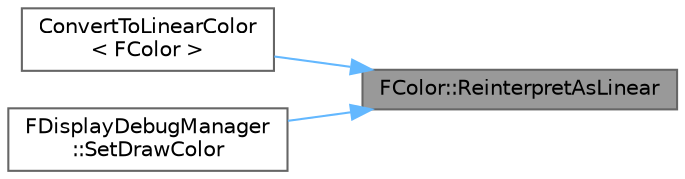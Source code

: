 digraph "FColor::ReinterpretAsLinear"
{
 // INTERACTIVE_SVG=YES
 // LATEX_PDF_SIZE
  bgcolor="transparent";
  edge [fontname=Helvetica,fontsize=10,labelfontname=Helvetica,labelfontsize=10];
  node [fontname=Helvetica,fontsize=10,shape=box,height=0.2,width=0.4];
  rankdir="RL";
  Node1 [id="Node000001",label="FColor::ReinterpretAsLinear",height=0.2,width=0.4,color="gray40", fillcolor="grey60", style="filled", fontcolor="black",tooltip="Reinterprets the color as a linear color."];
  Node1 -> Node2 [id="edge1_Node000001_Node000002",dir="back",color="steelblue1",style="solid",tooltip=" "];
  Node2 [id="Node000002",label="ConvertToLinearColor\l\< FColor \>",height=0.2,width=0.4,color="grey40", fillcolor="white", style="filled",URL="$d8/d75/PrecomputedVolumetricLightmap_8h.html#ac5230795c8fb766e98ac1ffe5364429a",tooltip=" "];
  Node1 -> Node3 [id="edge2_Node000001_Node000003",dir="back",color="steelblue1",style="solid",tooltip=" "];
  Node3 [id="Node000003",label="FDisplayDebugManager\l::SetDrawColor",height=0.2,width=0.4,color="grey40", fillcolor="white", style="filled",URL="$de/da2/structFDisplayDebugManager.html#ad1eef86a2c69778de3da52d14c22d837",tooltip=" "];
}

